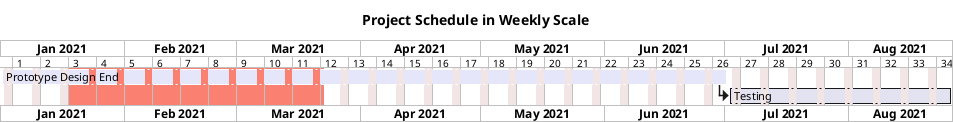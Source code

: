 @startgantt
title Project Schedule in Weekly Scale
printscale weekly
saturday are closed
sunday are closed

Project starts at the 1st of january 2021

[Prototype Design End] as [TASK1] lasts 130 days
[TASK1] is colored in Lavender/LighBlue
[Testing] lasts 40 days and starts at [TASK1]'s end
' same: [TASK1]->[Testing]

2021-01-18 to 2021-03-22 are named [End's committee] and are colored in salmon

@endgantt
